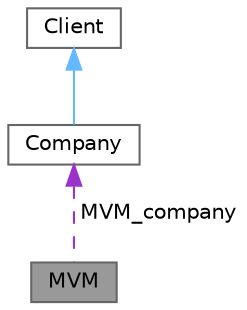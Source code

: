digraph "MVM"
{
 // LATEX_PDF_SIZE
  bgcolor="transparent";
  edge [fontname=Helvetica,fontsize=10,labelfontname=Helvetica,labelfontsize=10];
  node [fontname=Helvetica,fontsize=10,shape=box,height=0.2,width=0.4];
  Node1 [label="MVM",height=0.2,width=0.4,color="gray40", fillcolor="grey60", style="filled", fontcolor="black",tooltip="Ügyfeleket tároló class."];
  Node2 -> Node1 [dir="back",color="darkorchid3",style="dashed",label=" MVM_company" ];
  Node2 [label="Company",height=0.2,width=0.4,color="gray40", fillcolor="white", style="filled",URL="$class_company.html",tooltip="Egy cég adatait tárolja."];
  Node3 -> Node2 [dir="back",color="steelblue1",style="solid"];
  Node3 [label="Client",height=0.2,width=0.4,color="gray40", fillcolor="white", style="filled",URL="$class_client.html",tooltip="Ügyfél adatait tárolja."];
}
